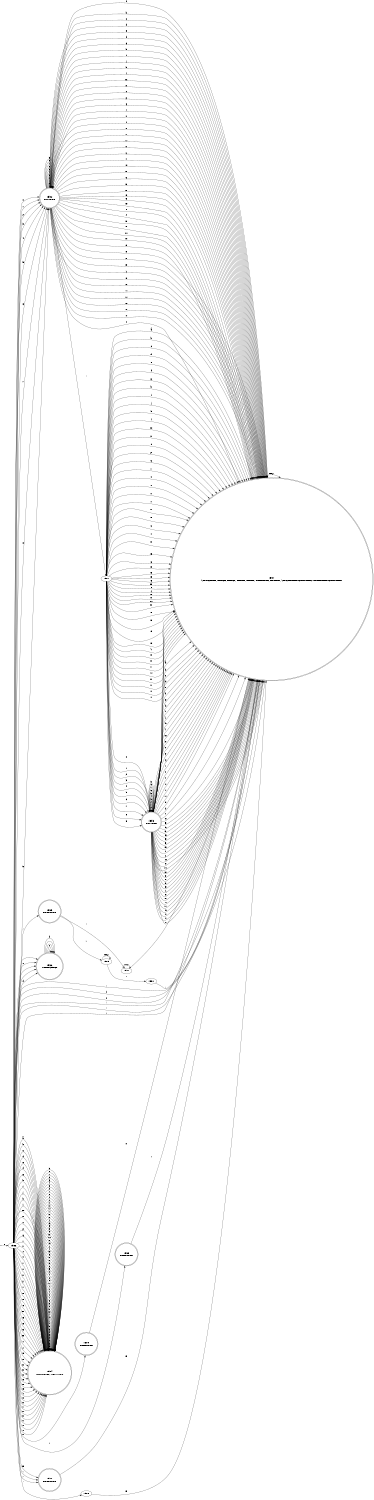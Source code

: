 digraph DFA {
  rankdir=LR;
  size="15,10";
  dpi=300;
  start [shape=point];
  1592 [shape=doublecircle, label="1592\nNUMBER"];
  1595 [shape=doublecircle, label="1595\nOPERATOR"];
  1596 [shape=doublecircle, label="1596\nWHITESPACE"];
  1597 [shape=doublecircle, label="1597\nSEMICOLON, BRACE, BRACE, PAREN, PAREN, OPERATOR, INVALID, SINGLE_LINE_COMMENT, MULTI_LINE_COMMENT"];
  1594 [shape=doublecircle, label="1594\nIDENTIFIER, KEYWORD"];
  1600 [shape=doublecircle, label="1600\nOPERATOR"];
  1599 [shape=doublecircle, label="1599\nOPERATOR"];
  1598 [shape=doublecircle, label="1598\nOPERATOR"];
  1593 [shape=doublecircle, label="1593\nNUMBER"];
  start -> 1586 [ label = "ε" ];
  1586 -> 1592 [ label = "0" ];
  1586 -> 1592 [ label = "1" ];
  1586 -> 1592 [ label = "2" ];
  1586 -> 1592 [ label = "3" ];
  1586 -> 1592 [ label = "4" ];
  1586 -> 1592 [ label = "5" ];
  1586 -> 1592 [ label = "6" ];
  1586 -> 1592 [ label = "7" ];
  1586 -> 1592 [ label = "8" ];
  1586 -> 1592 [ label = "9" ];
  1586 -> 1595 [ label = "/" ];
  1586 -> 1596 [ label = " " ];
  1586 -> 1596 [ label = "\t" ];
  1586 -> 1596 [ label = "\n" ];
  1586 -> 1596 [ label = "\r" ];
  1586 -> 1596 [ label = "\f" ];
  1586 -> 1597 [ label = ";" ];
  1586 -> 1597 [ label = "}" ];
  1586 -> 1597 [ label = "{" ];
  1586 -> 1597 [ label = ")" ];
  1586 -> 1597 [ label = "(" ];
  1586 -> 1594 [ label = "a" ];
  1586 -> 1594 [ label = "b" ];
  1586 -> 1594 [ label = "c" ];
  1586 -> 1594 [ label = "d" ];
  1586 -> 1594 [ label = "e" ];
  1586 -> 1594 [ label = "f" ];
  1586 -> 1594 [ label = "g" ];
  1586 -> 1594 [ label = "h" ];
  1586 -> 1594 [ label = "i" ];
  1586 -> 1594 [ label = "j" ];
  1586 -> 1594 [ label = "k" ];
  1586 -> 1594 [ label = "l" ];
  1586 -> 1594 [ label = "m" ];
  1586 -> 1594 [ label = "n" ];
  1586 -> 1594 [ label = "o" ];
  1586 -> 1594 [ label = "p" ];
  1586 -> 1594 [ label = "q" ];
  1586 -> 1594 [ label = "r" ];
  1586 -> 1594 [ label = "s" ];
  1586 -> 1594 [ label = "t" ];
  1586 -> 1594 [ label = "u" ];
  1586 -> 1594 [ label = "v" ];
  1586 -> 1594 [ label = "w" ];
  1586 -> 1594 [ label = "x" ];
  1586 -> 1594 [ label = "y" ];
  1586 -> 1594 [ label = "z" ];
  1586 -> 1594 [ label = "A" ];
  1586 -> 1594 [ label = "B" ];
  1586 -> 1594 [ label = "C" ];
  1586 -> 1594 [ label = "D" ];
  1586 -> 1594 [ label = "E" ];
  1586 -> 1594 [ label = "F" ];
  1586 -> 1594 [ label = "G" ];
  1586 -> 1594 [ label = "H" ];
  1586 -> 1594 [ label = "I" ];
  1586 -> 1594 [ label = "J" ];
  1586 -> 1594 [ label = "K" ];
  1586 -> 1594 [ label = "L" ];
  1586 -> 1594 [ label = "M" ];
  1586 -> 1594 [ label = "N" ];
  1586 -> 1594 [ label = "O" ];
  1586 -> 1594 [ label = "P" ];
  1586 -> 1594 [ label = "Q" ];
  1586 -> 1594 [ label = "R" ];
  1586 -> 1594 [ label = "S" ];
  1586 -> 1594 [ label = "T" ];
  1586 -> 1594 [ label = "U" ];
  1586 -> 1594 [ label = "V" ];
  1586 -> 1594 [ label = "W" ];
  1586 -> 1594 [ label = "X" ];
  1586 -> 1594 [ label = "Y" ];
  1586 -> 1594 [ label = "Z" ];
  1586 -> 1594 [ label = "_" ];
  1586 -> 1600 [ label = "+" ];
  1586 -> 1599 [ label = "-" ];
  1586 -> 1597 [ label = "*" ];
  1586 -> 1598 [ label = "=" ];
  1586 -> 1588 [ label = "!" ];
  1586 -> 1598 [ label = "<" ];
  1586 -> 1598 [ label = ">" ];
  1592 -> 1592 [ label = "0" ];
  1592 -> 1592 [ label = "1" ];
  1592 -> 1592 [ label = "2" ];
  1592 -> 1592 [ label = "3" ];
  1592 -> 1592 [ label = "4" ];
  1592 -> 1592 [ label = "5" ];
  1592 -> 1592 [ label = "6" ];
  1592 -> 1592 [ label = "7" ];
  1592 -> 1592 [ label = "8" ];
  1592 -> 1592 [ label = "9" ];
  1592 -> 1587 [ label = "." ];
  1592 -> 1597 [ label = "a" ];
  1592 -> 1597 [ label = "b" ];
  1592 -> 1597 [ label = "c" ];
  1592 -> 1597 [ label = "d" ];
  1592 -> 1597 [ label = "e" ];
  1592 -> 1597 [ label = "f" ];
  1592 -> 1597 [ label = "g" ];
  1592 -> 1597 [ label = "h" ];
  1592 -> 1597 [ label = "i" ];
  1592 -> 1597 [ label = "j" ];
  1592 -> 1597 [ label = "k" ];
  1592 -> 1597 [ label = "l" ];
  1592 -> 1597 [ label = "m" ];
  1592 -> 1597 [ label = "n" ];
  1592 -> 1597 [ label = "o" ];
  1592 -> 1597 [ label = "p" ];
  1592 -> 1597 [ label = "q" ];
  1592 -> 1597 [ label = "r" ];
  1592 -> 1597 [ label = "s" ];
  1592 -> 1597 [ label = "t" ];
  1592 -> 1597 [ label = "u" ];
  1592 -> 1597 [ label = "v" ];
  1592 -> 1597 [ label = "w" ];
  1592 -> 1597 [ label = "x" ];
  1592 -> 1597 [ label = "y" ];
  1592 -> 1597 [ label = "z" ];
  1592 -> 1597 [ label = "A" ];
  1592 -> 1597 [ label = "B" ];
  1592 -> 1597 [ label = "C" ];
  1592 -> 1597 [ label = "D" ];
  1592 -> 1597 [ label = "E" ];
  1592 -> 1597 [ label = "F" ];
  1592 -> 1597 [ label = "G" ];
  1592 -> 1597 [ label = "H" ];
  1592 -> 1597 [ label = "I" ];
  1592 -> 1597 [ label = "J" ];
  1592 -> 1597 [ label = "K" ];
  1592 -> 1597 [ label = "L" ];
  1592 -> 1597 [ label = "M" ];
  1592 -> 1597 [ label = "N" ];
  1592 -> 1597 [ label = "O" ];
  1592 -> 1597 [ label = "P" ];
  1592 -> 1597 [ label = "Q" ];
  1592 -> 1597 [ label = "R" ];
  1592 -> 1597 [ label = "S" ];
  1592 -> 1597 [ label = "T" ];
  1592 -> 1597 [ label = "U" ];
  1592 -> 1597 [ label = "V" ];
  1592 -> 1597 [ label = "W" ];
  1592 -> 1597 [ label = "X" ];
  1592 -> 1597 [ label = "Y" ];
  1592 -> 1597 [ label = "Z" ];
  1592 -> 1597 [ label = "_" ];
  1595 -> 1590 [ label = "/" ];
  1595 -> 1589 [ label = "*" ];
  1596 -> 1596 [ label = " " ];
  1596 -> 1596 [ label = "\t" ];
  1596 -> 1596 [ label = "\n" ];
  1596 -> 1596 [ label = "\r" ];
  1596 -> 1596 [ label = "\f" ];
  1594 -> 1594 [ label = "a" ];
  1594 -> 1594 [ label = "b" ];
  1594 -> 1594 [ label = "c" ];
  1594 -> 1594 [ label = "d" ];
  1594 -> 1594 [ label = "e" ];
  1594 -> 1594 [ label = "f" ];
  1594 -> 1594 [ label = "g" ];
  1594 -> 1594 [ label = "h" ];
  1594 -> 1594 [ label = "i" ];
  1594 -> 1594 [ label = "j" ];
  1594 -> 1594 [ label = "k" ];
  1594 -> 1594 [ label = "l" ];
  1594 -> 1594 [ label = "m" ];
  1594 -> 1594 [ label = "n" ];
  1594 -> 1594 [ label = "o" ];
  1594 -> 1594 [ label = "p" ];
  1594 -> 1594 [ label = "q" ];
  1594 -> 1594 [ label = "r" ];
  1594 -> 1594 [ label = "s" ];
  1594 -> 1594 [ label = "t" ];
  1594 -> 1594 [ label = "u" ];
  1594 -> 1594 [ label = "v" ];
  1594 -> 1594 [ label = "w" ];
  1594 -> 1594 [ label = "x" ];
  1594 -> 1594 [ label = "y" ];
  1594 -> 1594 [ label = "z" ];
  1594 -> 1594 [ label = "A" ];
  1594 -> 1594 [ label = "B" ];
  1594 -> 1594 [ label = "C" ];
  1594 -> 1594 [ label = "D" ];
  1594 -> 1594 [ label = "E" ];
  1594 -> 1594 [ label = "F" ];
  1594 -> 1594 [ label = "G" ];
  1594 -> 1594 [ label = "H" ];
  1594 -> 1594 [ label = "I" ];
  1594 -> 1594 [ label = "J" ];
  1594 -> 1594 [ label = "K" ];
  1594 -> 1594 [ label = "L" ];
  1594 -> 1594 [ label = "M" ];
  1594 -> 1594 [ label = "N" ];
  1594 -> 1594 [ label = "O" ];
  1594 -> 1594 [ label = "P" ];
  1594 -> 1594 [ label = "Q" ];
  1594 -> 1594 [ label = "R" ];
  1594 -> 1594 [ label = "S" ];
  1594 -> 1594 [ label = "T" ];
  1594 -> 1594 [ label = "U" ];
  1594 -> 1594 [ label = "V" ];
  1594 -> 1594 [ label = "W" ];
  1594 -> 1594 [ label = "X" ];
  1594 -> 1594 [ label = "Y" ];
  1594 -> 1594 [ label = "Z" ];
  1594 -> 1594 [ label = "_" ];
  1594 -> 1594 [ label = "0" ];
  1594 -> 1594 [ label = "1" ];
  1594 -> 1594 [ label = "2" ];
  1594 -> 1594 [ label = "3" ];
  1594 -> 1594 [ label = "4" ];
  1594 -> 1594 [ label = "5" ];
  1594 -> 1594 [ label = "6" ];
  1594 -> 1594 [ label = "7" ];
  1594 -> 1594 [ label = "8" ];
  1594 -> 1594 [ label = "9" ];
  1600 -> 1597 [ label = "+" ];
  1599 -> 1597 [ label = "-" ];
  1598 -> 1597 [ label = "=" ];
  1588 -> 1597 [ label = "=" ];
  1587 -> 1597 [ label = "a" ];
  1587 -> 1597 [ label = "b" ];
  1587 -> 1597 [ label = "c" ];
  1587 -> 1597 [ label = "d" ];
  1587 -> 1597 [ label = "e" ];
  1587 -> 1597 [ label = "f" ];
  1587 -> 1597 [ label = "g" ];
  1587 -> 1597 [ label = "h" ];
  1587 -> 1597 [ label = "i" ];
  1587 -> 1597 [ label = "j" ];
  1587 -> 1597 [ label = "k" ];
  1587 -> 1597 [ label = "l" ];
  1587 -> 1597 [ label = "m" ];
  1587 -> 1597 [ label = "n" ];
  1587 -> 1597 [ label = "o" ];
  1587 -> 1597 [ label = "p" ];
  1587 -> 1597 [ label = "q" ];
  1587 -> 1597 [ label = "r" ];
  1587 -> 1597 [ label = "s" ];
  1587 -> 1597 [ label = "t" ];
  1587 -> 1597 [ label = "u" ];
  1587 -> 1597 [ label = "v" ];
  1587 -> 1597 [ label = "w" ];
  1587 -> 1597 [ label = "x" ];
  1587 -> 1597 [ label = "y" ];
  1587 -> 1597 [ label = "z" ];
  1587 -> 1597 [ label = "A" ];
  1587 -> 1597 [ label = "B" ];
  1587 -> 1597 [ label = "C" ];
  1587 -> 1597 [ label = "D" ];
  1587 -> 1597 [ label = "E" ];
  1587 -> 1597 [ label = "F" ];
  1587 -> 1597 [ label = "G" ];
  1587 -> 1597 [ label = "H" ];
  1587 -> 1597 [ label = "I" ];
  1587 -> 1597 [ label = "J" ];
  1587 -> 1597 [ label = "K" ];
  1587 -> 1597 [ label = "L" ];
  1587 -> 1597 [ label = "M" ];
  1587 -> 1597 [ label = "N" ];
  1587 -> 1597 [ label = "O" ];
  1587 -> 1597 [ label = "P" ];
  1587 -> 1597 [ label = "Q" ];
  1587 -> 1597 [ label = "R" ];
  1587 -> 1597 [ label = "S" ];
  1587 -> 1597 [ label = "T" ];
  1587 -> 1597 [ label = "U" ];
  1587 -> 1597 [ label = "V" ];
  1587 -> 1597 [ label = "W" ];
  1587 -> 1597 [ label = "X" ];
  1587 -> 1597 [ label = "Y" ];
  1587 -> 1597 [ label = "Z" ];
  1587 -> 1597 [ label = "_" ];
  1587 -> 1593 [ label = "0" ];
  1587 -> 1593 [ label = "1" ];
  1587 -> 1593 [ label = "2" ];
  1587 -> 1593 [ label = "3" ];
  1587 -> 1593 [ label = "4" ];
  1587 -> 1593 [ label = "5" ];
  1587 -> 1593 [ label = "6" ];
  1587 -> 1593 [ label = "7" ];
  1587 -> 1593 [ label = "8" ];
  1587 -> 1593 [ label = "9" ];
  1597 -> 1597 [ label = "Any" ];
  1590 -> 1597 [ label = "\n" ];
  1590 -> 1590 [ label = "Any" ];
  1589 -> 1591 [ label = "*" ];
  1589 -> 1589 [ label = "Any" ];
  1593 -> 1593 [ label = "0" ];
  1593 -> 1593 [ label = "1" ];
  1593 -> 1593 [ label = "2" ];
  1593 -> 1593 [ label = "3" ];
  1593 -> 1593 [ label = "4" ];
  1593 -> 1593 [ label = "5" ];
  1593 -> 1593 [ label = "6" ];
  1593 -> 1593 [ label = "7" ];
  1593 -> 1593 [ label = "8" ];
  1593 -> 1593 [ label = "9" ];
  1593 -> 1597 [ label = "a" ];
  1593 -> 1597 [ label = "b" ];
  1593 -> 1597 [ label = "c" ];
  1593 -> 1597 [ label = "d" ];
  1593 -> 1597 [ label = "e" ];
  1593 -> 1597 [ label = "f" ];
  1593 -> 1597 [ label = "g" ];
  1593 -> 1597 [ label = "h" ];
  1593 -> 1597 [ label = "i" ];
  1593 -> 1597 [ label = "j" ];
  1593 -> 1597 [ label = "k" ];
  1593 -> 1597 [ label = "l" ];
  1593 -> 1597 [ label = "m" ];
  1593 -> 1597 [ label = "n" ];
  1593 -> 1597 [ label = "o" ];
  1593 -> 1597 [ label = "p" ];
  1593 -> 1597 [ label = "q" ];
  1593 -> 1597 [ label = "r" ];
  1593 -> 1597 [ label = "s" ];
  1593 -> 1597 [ label = "t" ];
  1593 -> 1597 [ label = "u" ];
  1593 -> 1597 [ label = "v" ];
  1593 -> 1597 [ label = "w" ];
  1593 -> 1597 [ label = "x" ];
  1593 -> 1597 [ label = "y" ];
  1593 -> 1597 [ label = "z" ];
  1593 -> 1597 [ label = "A" ];
  1593 -> 1597 [ label = "B" ];
  1593 -> 1597 [ label = "C" ];
  1593 -> 1597 [ label = "D" ];
  1593 -> 1597 [ label = "E" ];
  1593 -> 1597 [ label = "F" ];
  1593 -> 1597 [ label = "G" ];
  1593 -> 1597 [ label = "H" ];
  1593 -> 1597 [ label = "I" ];
  1593 -> 1597 [ label = "J" ];
  1593 -> 1597 [ label = "K" ];
  1593 -> 1597 [ label = "L" ];
  1593 -> 1597 [ label = "M" ];
  1593 -> 1597 [ label = "N" ];
  1593 -> 1597 [ label = "O" ];
  1593 -> 1597 [ label = "P" ];
  1593 -> 1597 [ label = "Q" ];
  1593 -> 1597 [ label = "R" ];
  1593 -> 1597 [ label = "S" ];
  1593 -> 1597 [ label = "T" ];
  1593 -> 1597 [ label = "U" ];
  1593 -> 1597 [ label = "V" ];
  1593 -> 1597 [ label = "W" ];
  1593 -> 1597 [ label = "X" ];
  1593 -> 1597 [ label = "Y" ];
  1593 -> 1597 [ label = "Z" ];
  1593 -> 1597 [ label = "_" ];
  1591 -> 1597 [ label = "/" ];
}